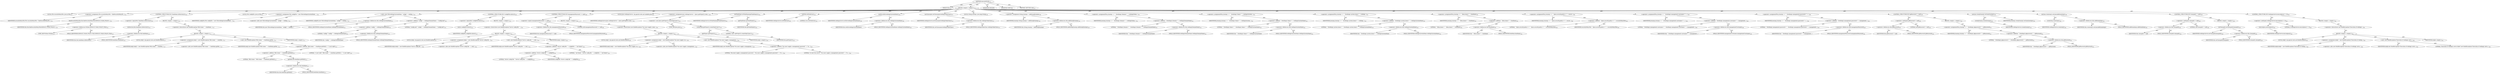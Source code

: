 digraph "executeWLS6" {  
"111669149700" [label = <(METHOD,executeWLS6)<SUB>213</SUB>> ]
"115964116996" [label = <(PARAM,this)<SUB>213</SUB>> ]
"25769803792" [label = <(BLOCK,&lt;empty&gt;,&lt;empty&gt;)<SUB>213</SUB>> ]
"94489280517" [label = <(LOCAL,File securityPolicyFile: java.io.File)<SUB>214</SUB>> ]
"30064771137" [label = <(&lt;operator&gt;.assignment,File securityPolicyFile = findSecurityPolicyFil...)<SUB>214</SUB>> ]
"68719476796" [label = <(IDENTIFIER,securityPolicyFile,File securityPolicyFile = findSecurityPolicyFil...)<SUB>214</SUB>> ]
"30064771138" [label = <(findSecurityPolicyFile,this.findSecurityPolicyFile(DEFAULT_WL60_POLICY...)<SUB>215</SUB>> ]
"68719476743" [label = <(IDENTIFIER,this,this.findSecurityPolicyFile(DEFAULT_WL60_POLICY...)<SUB>215</SUB>> ]
"30064771139" [label = <(&lt;operator&gt;.fieldAccess,WLRun.DEFAULT_WL60_POLICY_FILE)<SUB>215</SUB>> ]
"180388626432" [label = <(TYPE_REF,WLRun,WLRun)<SUB>215</SUB>> ]
"55834574863" [label = <(FIELD_IDENTIFIER,DEFAULT_WL60_POLICY_FILE,DEFAULT_WL60_POLICY_FILE)<SUB>215</SUB>> ]
"47244640265" [label = <(CONTROL_STRUCTURE,IF,if (!beaHome.isDirectory()))<SUB>216</SUB>> ]
"30064771140" [label = <(&lt;operator&gt;.logicalNot,!beaHome.isDirectory())<SUB>216</SUB>> ]
"30064771141" [label = <(isDirectory,this.beaHome.isDirectory())<SUB>216</SUB>> ]
"30064771142" [label = <(&lt;operator&gt;.fieldAccess,this.beaHome)<SUB>216</SUB>> ]
"68719476797" [label = <(IDENTIFIER,this,this.beaHome.isDirectory())> ]
"55834574864" [label = <(FIELD_IDENTIFIER,beaHome,beaHome)<SUB>216</SUB>> ]
"25769803793" [label = <(BLOCK,&lt;empty&gt;,&lt;empty&gt;)<SUB>216</SUB>> ]
"30064771143" [label = <(&lt;operator&gt;.throw,throw new BuildException(&quot;BEA home &quot; + beaHome....)<SUB>217</SUB>> ]
"25769803794" [label = <(BLOCK,&lt;empty&gt;,&lt;empty&gt;)<SUB>217</SUB>> ]
"94489280518" [label = <(LOCAL,$obj3: org.apache.tools.ant.BuildException)<SUB>217</SUB>> ]
"30064771144" [label = <(&lt;operator&gt;.assignment,$obj3 = new BuildException(&quot;BEA home &quot; + beaHom...)<SUB>217</SUB>> ]
"68719476798" [label = <(IDENTIFIER,$obj3,$obj3 = new BuildException(&quot;BEA home &quot; + beaHom...)<SUB>217</SUB>> ]
"30064771145" [label = <(&lt;operator&gt;.alloc,new BuildException(&quot;BEA home &quot; + beaHome.getPat...)<SUB>217</SUB>> ]
"30064771146" [label = <(&lt;init&gt;,new BuildException(&quot;BEA home &quot; + beaHome.getPat...)<SUB>217</SUB>> ]
"68719476799" [label = <(IDENTIFIER,$obj3,new BuildException(&quot;BEA home &quot; + beaHome.getPat...)<SUB>217</SUB>> ]
"30064771147" [label = <(&lt;operator&gt;.addition,&quot;BEA home &quot; + beaHome.getPath() + &quot; is not valid&quot;)<SUB>217</SUB>> ]
"30064771148" [label = <(&lt;operator&gt;.addition,&quot;BEA home &quot; + beaHome.getPath())<SUB>217</SUB>> ]
"90194313227" [label = <(LITERAL,&quot;BEA home &quot;,&quot;BEA home &quot; + beaHome.getPath())<SUB>217</SUB>> ]
"30064771149" [label = <(getPath,this.beaHome.getPath())<SUB>217</SUB>> ]
"30064771150" [label = <(&lt;operator&gt;.fieldAccess,this.beaHome)<SUB>217</SUB>> ]
"68719476800" [label = <(IDENTIFIER,this,this.beaHome.getPath())> ]
"55834574865" [label = <(FIELD_IDENTIFIER,beaHome,beaHome)<SUB>217</SUB>> ]
"90194313228" [label = <(LITERAL,&quot; is not valid&quot;,&quot;BEA home &quot; + beaHome.getPath() + &quot; is not valid&quot;)<SUB>218</SUB>> ]
"68719476801" [label = <(IDENTIFIER,$obj3,&lt;empty&gt;)<SUB>217</SUB>> ]
"94489280519" [label = <(LOCAL,File configFile: java.io.File)<SUB>221</SUB>> ]
"30064771151" [label = <(&lt;operator&gt;.assignment,File configFile = new File(weblogicSystemHome, ...)<SUB>221</SUB>> ]
"68719476802" [label = <(IDENTIFIER,configFile,File configFile = new File(weblogicSystemHome, ...)<SUB>221</SUB>> ]
"30064771152" [label = <(&lt;operator&gt;.alloc,new File(weblogicSystemHome, &quot;config/&quot; + weblog...)<SUB>221</SUB>> ]
"30064771153" [label = <(&lt;init&gt;,new File(weblogicSystemHome, &quot;config/&quot; + weblog...)<SUB>221</SUB>> ]
"68719476803" [label = <(IDENTIFIER,configFile,new File(weblogicSystemHome, &quot;config/&quot; + weblog...)<SUB>221</SUB>> ]
"30064771154" [label = <(&lt;operator&gt;.fieldAccess,this.weblogicSystemHome)<SUB>221</SUB>> ]
"68719476804" [label = <(IDENTIFIER,this,new File(weblogicSystemHome, &quot;config/&quot; + weblog...)> ]
"55834574866" [label = <(FIELD_IDENTIFIER,weblogicSystemHome,weblogicSystemHome)<SUB>221</SUB>> ]
"30064771155" [label = <(&lt;operator&gt;.addition,&quot;config/&quot; + weblogicDomainName + &quot;/config.xml&quot;)<SUB>221</SUB>> ]
"30064771156" [label = <(&lt;operator&gt;.addition,&quot;config/&quot; + weblogicDomainName)<SUB>221</SUB>> ]
"90194313229" [label = <(LITERAL,&quot;config/&quot;,&quot;config/&quot; + weblogicDomainName)<SUB>221</SUB>> ]
"30064771157" [label = <(&lt;operator&gt;.fieldAccess,this.weblogicDomainName)<SUB>222</SUB>> ]
"68719476805" [label = <(IDENTIFIER,this,&quot;config/&quot; + weblogicDomainName)> ]
"55834574867" [label = <(FIELD_IDENTIFIER,weblogicDomainName,weblogicDomainName)<SUB>222</SUB>> ]
"90194313230" [label = <(LITERAL,&quot;/config.xml&quot;,&quot;config/&quot; + weblogicDomainName + &quot;/config.xml&quot;)<SUB>222</SUB>> ]
"47244640266" [label = <(CONTROL_STRUCTURE,IF,if (!configFile.exists()))<SUB>223</SUB>> ]
"30064771158" [label = <(&lt;operator&gt;.logicalNot,!configFile.exists())<SUB>223</SUB>> ]
"30064771159" [label = <(exists,configFile.exists())<SUB>223</SUB>> ]
"68719476806" [label = <(IDENTIFIER,configFile,configFile.exists())<SUB>223</SUB>> ]
"25769803795" [label = <(BLOCK,&lt;empty&gt;,&lt;empty&gt;)<SUB>223</SUB>> ]
"30064771160" [label = <(&lt;operator&gt;.throw,throw new BuildException(&quot;Server config file &quot; ...)<SUB>224</SUB>> ]
"25769803796" [label = <(BLOCK,&lt;empty&gt;,&lt;empty&gt;)<SUB>224</SUB>> ]
"94489280520" [label = <(LOCAL,$obj4: org.apache.tools.ant.BuildException)<SUB>224</SUB>> ]
"30064771161" [label = <(&lt;operator&gt;.assignment,$obj4 = new BuildException(&quot;Server config file ...)<SUB>224</SUB>> ]
"68719476807" [label = <(IDENTIFIER,$obj4,$obj4 = new BuildException(&quot;Server config file ...)<SUB>224</SUB>> ]
"30064771162" [label = <(&lt;operator&gt;.alloc,new BuildException(&quot;Server config file &quot; + conf...)<SUB>224</SUB>> ]
"30064771163" [label = <(&lt;init&gt;,new BuildException(&quot;Server config file &quot; + conf...)<SUB>224</SUB>> ]
"68719476808" [label = <(IDENTIFIER,$obj4,new BuildException(&quot;Server config file &quot; + conf...)<SUB>224</SUB>> ]
"30064771164" [label = <(&lt;operator&gt;.addition,&quot;Server config file &quot; + configFile + &quot; not found.&quot;)<SUB>224</SUB>> ]
"30064771165" [label = <(&lt;operator&gt;.addition,&quot;Server config file &quot; + configFile)<SUB>224</SUB>> ]
"90194313231" [label = <(LITERAL,&quot;Server config file &quot;,&quot;Server config file &quot; + configFile)<SUB>224</SUB>> ]
"68719476809" [label = <(IDENTIFIER,configFile,&quot;Server config file &quot; + configFile)<SUB>224</SUB>> ]
"90194313232" [label = <(LITERAL,&quot; not found.&quot;,&quot;Server config file &quot; + configFile + &quot; not found.&quot;)<SUB>225</SUB>> ]
"68719476810" [label = <(IDENTIFIER,$obj4,&lt;empty&gt;)<SUB>224</SUB>> ]
"47244640267" [label = <(CONTROL_STRUCTURE,IF,if (managementPassword == null))<SUB>228</SUB>> ]
"30064771166" [label = <(&lt;operator&gt;.equals,managementPassword == null)<SUB>228</SUB>> ]
"30064771167" [label = <(&lt;operator&gt;.fieldAccess,this.managementPassword)<SUB>228</SUB>> ]
"68719476811" [label = <(IDENTIFIER,this,managementPassword == null)> ]
"55834574868" [label = <(FIELD_IDENTIFIER,managementPassword,managementPassword)<SUB>228</SUB>> ]
"90194313233" [label = <(LITERAL,null,managementPassword == null)<SUB>228</SUB>> ]
"25769803797" [label = <(BLOCK,&lt;empty&gt;,&lt;empty&gt;)<SUB>228</SUB>> ]
"30064771168" [label = <(&lt;operator&gt;.throw,throw new BuildException(&quot;You must supply a man...)<SUB>229</SUB>> ]
"25769803798" [label = <(BLOCK,&lt;empty&gt;,&lt;empty&gt;)<SUB>229</SUB>> ]
"94489280521" [label = <(LOCAL,$obj5: org.apache.tools.ant.BuildException)<SUB>229</SUB>> ]
"30064771169" [label = <(&lt;operator&gt;.assignment,$obj5 = new BuildException(&quot;You must supply a m...)<SUB>229</SUB>> ]
"68719476812" [label = <(IDENTIFIER,$obj5,$obj5 = new BuildException(&quot;You must supply a m...)<SUB>229</SUB>> ]
"30064771170" [label = <(&lt;operator&gt;.alloc,new BuildException(&quot;You must supply a managemen...)<SUB>229</SUB>> ]
"30064771171" [label = <(&lt;init&gt;,new BuildException(&quot;You must supply a managemen...)<SUB>229</SUB>> ]
"68719476813" [label = <(IDENTIFIER,$obj5,new BuildException(&quot;You must supply a managemen...)<SUB>229</SUB>> ]
"30064771172" [label = <(&lt;operator&gt;.addition,&quot;You must supply a management password &quot; + &quot;to ...)<SUB>229</SUB>> ]
"90194313234" [label = <(LITERAL,&quot;You must supply a management password &quot;,&quot;You must supply a management password &quot; + &quot;to ...)<SUB>229</SUB>> ]
"90194313235" [label = <(LITERAL,&quot;to start the server&quot;,&quot;You must supply a management password &quot; + &quot;to ...)<SUB>230</SUB>> ]
"68719476814" [label = <(IDENTIFIER,$obj5,&lt;empty&gt;)<SUB>229</SUB>> ]
"94489280522" [label = <(LOCAL,Java weblogicServer: org.apache.tools.ant.taskdefs.Java)<SUB>233</SUB>> ]
"30064771173" [label = <(&lt;operator&gt;.assignment,Java weblogicServer = (Java) getProject().creat...)<SUB>233</SUB>> ]
"68719476815" [label = <(IDENTIFIER,weblogicServer,Java weblogicServer = (Java) getProject().creat...)<SUB>233</SUB>> ]
"30064771174" [label = <(&lt;operator&gt;.cast,(Java) getProject().createTask(&quot;java&quot;))<SUB>233</SUB>> ]
"180388626433" [label = <(TYPE_REF,Java,Java)<SUB>233</SUB>> ]
"30064771175" [label = <(createTask,getProject().createTask(&quot;java&quot;))<SUB>233</SUB>> ]
"30064771176" [label = <(getProject,getProject())<SUB>233</SUB>> ]
"68719476744" [label = <(IDENTIFIER,this,getProject())<SUB>233</SUB>> ]
"90194313236" [label = <(LITERAL,&quot;java&quot;,getProject().createTask(&quot;java&quot;))<SUB>233</SUB>> ]
"30064771177" [label = <(setTaskName,setTaskName(getTaskName()))<SUB>234</SUB>> ]
"68719476816" [label = <(IDENTIFIER,weblogicServer,setTaskName(getTaskName()))<SUB>234</SUB>> ]
"30064771178" [label = <(getTaskName,getTaskName())<SUB>234</SUB>> ]
"68719476745" [label = <(IDENTIFIER,this,getTaskName())<SUB>234</SUB>> ]
"30064771179" [label = <(setFork,setFork(true))<SUB>235</SUB>> ]
"68719476817" [label = <(IDENTIFIER,weblogicServer,setFork(true))<SUB>235</SUB>> ]
"90194313237" [label = <(LITERAL,true,setFork(true))<SUB>235</SUB>> ]
"30064771180" [label = <(setDir,setDir(weblogicSystemHome))<SUB>236</SUB>> ]
"68719476818" [label = <(IDENTIFIER,weblogicServer,setDir(weblogicSystemHome))<SUB>236</SUB>> ]
"30064771181" [label = <(&lt;operator&gt;.fieldAccess,this.weblogicSystemHome)<SUB>236</SUB>> ]
"68719476819" [label = <(IDENTIFIER,this,setDir(weblogicSystemHome))> ]
"55834574869" [label = <(FIELD_IDENTIFIER,weblogicSystemHome,weblogicSystemHome)<SUB>236</SUB>> ]
"30064771182" [label = <(setClassname,setClassname(weblogicMainClass))<SUB>237</SUB>> ]
"68719476820" [label = <(IDENTIFIER,weblogicServer,setClassname(weblogicMainClass))<SUB>237</SUB>> ]
"30064771183" [label = <(&lt;operator&gt;.fieldAccess,this.weblogicMainClass)<SUB>237</SUB>> ]
"68719476821" [label = <(IDENTIFIER,this,setClassname(weblogicMainClass))> ]
"55834574870" [label = <(FIELD_IDENTIFIER,weblogicMainClass,weblogicMainClass)<SUB>237</SUB>> ]
"94489280523" [label = <(LOCAL,String jvmArgs: java.lang.String)<SUB>239</SUB>> ]
"30064771184" [label = <(&lt;operator&gt;.assignment,String jvmArgs = additionalJvmArgs)<SUB>239</SUB>> ]
"68719476822" [label = <(IDENTIFIER,jvmArgs,String jvmArgs = additionalJvmArgs)<SUB>239</SUB>> ]
"30064771185" [label = <(&lt;operator&gt;.fieldAccess,this.additionalJvmArgs)<SUB>239</SUB>> ]
"68719476823" [label = <(IDENTIFIER,this,String jvmArgs = additionalJvmArgs)> ]
"55834574871" [label = <(FIELD_IDENTIFIER,additionalJvmArgs,additionalJvmArgs)<SUB>239</SUB>> ]
"30064771186" [label = <(&lt;operator&gt;.assignmentPlus,jvmArgs += &quot; -Dweblogic.Domain=&quot; + weblogicDoma...)<SUB>241</SUB>> ]
"68719476824" [label = <(IDENTIFIER,jvmArgs,jvmArgs += &quot; -Dweblogic.Domain=&quot; + weblogicDoma...)<SUB>241</SUB>> ]
"30064771187" [label = <(&lt;operator&gt;.addition,&quot; -Dweblogic.Domain=&quot; + weblogicDomainName)<SUB>241</SUB>> ]
"90194313238" [label = <(LITERAL,&quot; -Dweblogic.Domain=&quot;,&quot; -Dweblogic.Domain=&quot; + weblogicDomainName)<SUB>241</SUB>> ]
"30064771188" [label = <(&lt;operator&gt;.fieldAccess,this.weblogicDomainName)<SUB>241</SUB>> ]
"68719476825" [label = <(IDENTIFIER,this,&quot; -Dweblogic.Domain=&quot; + weblogicDomainName)> ]
"55834574872" [label = <(FIELD_IDENTIFIER,weblogicDomainName,weblogicDomainName)<SUB>241</SUB>> ]
"30064771189" [label = <(&lt;operator&gt;.assignmentPlus,jvmArgs += &quot; -Dweblogic.Name=&quot; + weblogicSystem...)<SUB>242</SUB>> ]
"68719476826" [label = <(IDENTIFIER,jvmArgs,jvmArgs += &quot; -Dweblogic.Name=&quot; + weblogicSystem...)<SUB>242</SUB>> ]
"30064771190" [label = <(&lt;operator&gt;.addition,&quot; -Dweblogic.Name=&quot; + weblogicSystemName)<SUB>242</SUB>> ]
"90194313239" [label = <(LITERAL,&quot; -Dweblogic.Name=&quot;,&quot; -Dweblogic.Name=&quot; + weblogicSystemName)<SUB>242</SUB>> ]
"30064771191" [label = <(&lt;operator&gt;.fieldAccess,this.weblogicSystemName)<SUB>242</SUB>> ]
"68719476827" [label = <(IDENTIFIER,this,&quot; -Dweblogic.Name=&quot; + weblogicSystemName)> ]
"55834574873" [label = <(FIELD_IDENTIFIER,weblogicSystemName,weblogicSystemName)<SUB>242</SUB>> ]
"30064771192" [label = <(&lt;operator&gt;.assignmentPlus,jvmArgs += &quot; -Dweblogic.system.home=&quot; + weblogi...)<SUB>243</SUB>> ]
"68719476828" [label = <(IDENTIFIER,jvmArgs,jvmArgs += &quot; -Dweblogic.system.home=&quot; + weblogi...)<SUB>243</SUB>> ]
"30064771193" [label = <(&lt;operator&gt;.addition,&quot; -Dweblogic.system.home=&quot; + weblogicSystemHome)<SUB>243</SUB>> ]
"90194313240" [label = <(LITERAL,&quot; -Dweblogic.system.home=&quot;,&quot; -Dweblogic.system.home=&quot; + weblogicSystemHome)<SUB>243</SUB>> ]
"30064771194" [label = <(&lt;operator&gt;.fieldAccess,this.weblogicSystemHome)<SUB>243</SUB>> ]
"68719476829" [label = <(IDENTIFIER,this,&quot; -Dweblogic.system.home=&quot; + weblogicSystemHome)> ]
"55834574874" [label = <(FIELD_IDENTIFIER,weblogicSystemHome,weblogicSystemHome)<SUB>243</SUB>> ]
"30064771195" [label = <(&lt;operator&gt;.assignmentPlus,jvmArgs += &quot; -Dbea.home=&quot; + beaHome)<SUB>245</SUB>> ]
"68719476830" [label = <(IDENTIFIER,jvmArgs,jvmArgs += &quot; -Dbea.home=&quot; + beaHome)<SUB>245</SUB>> ]
"30064771196" [label = <(&lt;operator&gt;.addition,&quot; -Dbea.home=&quot; + beaHome)<SUB>245</SUB>> ]
"90194313241" [label = <(LITERAL,&quot; -Dbea.home=&quot;,&quot; -Dbea.home=&quot; + beaHome)<SUB>245</SUB>> ]
"30064771197" [label = <(&lt;operator&gt;.fieldAccess,this.beaHome)<SUB>245</SUB>> ]
"68719476831" [label = <(IDENTIFIER,this,&quot; -Dbea.home=&quot; + beaHome)> ]
"55834574875" [label = <(FIELD_IDENTIFIER,beaHome,beaHome)<SUB>245</SUB>> ]
"30064771198" [label = <(&lt;operator&gt;.assignmentPlus,jvmArgs += &quot; -Djava.security.policy==&quot; + securi...)<SUB>246</SUB>> ]
"68719476832" [label = <(IDENTIFIER,jvmArgs,jvmArgs += &quot; -Djava.security.policy==&quot; + securi...)<SUB>246</SUB>> ]
"30064771199" [label = <(&lt;operator&gt;.addition,&quot; -Djava.security.policy==&quot; + securityPolicyFile)<SUB>246</SUB>> ]
"90194313242" [label = <(LITERAL,&quot; -Djava.security.policy==&quot;,&quot; -Djava.security.policy==&quot; + securityPolicyFile)<SUB>246</SUB>> ]
"68719476833" [label = <(IDENTIFIER,securityPolicyFile,&quot; -Djava.security.policy==&quot; + securityPolicyFile)<SUB>246</SUB>> ]
"30064771200" [label = <(&lt;operator&gt;.assignmentPlus,jvmArgs += &quot; -Dweblogic.management.username=&quot; +...)<SUB>248</SUB>> ]
"68719476834" [label = <(IDENTIFIER,jvmArgs,jvmArgs += &quot; -Dweblogic.management.username=&quot; +...)<SUB>248</SUB>> ]
"30064771201" [label = <(&lt;operator&gt;.addition,&quot; -Dweblogic.management.username=&quot; + management...)<SUB>248</SUB>> ]
"90194313243" [label = <(LITERAL,&quot; -Dweblogic.management.username=&quot;,&quot; -Dweblogic.management.username=&quot; + management...)<SUB>248</SUB>> ]
"30064771202" [label = <(&lt;operator&gt;.fieldAccess,this.managementUsername)<SUB>248</SUB>> ]
"68719476835" [label = <(IDENTIFIER,this,&quot; -Dweblogic.management.username=&quot; + management...)> ]
"55834574876" [label = <(FIELD_IDENTIFIER,managementUsername,managementUsername)<SUB>248</SUB>> ]
"30064771203" [label = <(&lt;operator&gt;.assignmentPlus,jvmArgs += &quot; -Dweblogic.management.password=&quot; +...)<SUB>249</SUB>> ]
"68719476836" [label = <(IDENTIFIER,jvmArgs,jvmArgs += &quot; -Dweblogic.management.password=&quot; +...)<SUB>249</SUB>> ]
"30064771204" [label = <(&lt;operator&gt;.addition,&quot; -Dweblogic.management.password=&quot; + management...)<SUB>249</SUB>> ]
"90194313244" [label = <(LITERAL,&quot; -Dweblogic.management.password=&quot;,&quot; -Dweblogic.management.password=&quot; + management...)<SUB>249</SUB>> ]
"30064771205" [label = <(&lt;operator&gt;.fieldAccess,this.managementPassword)<SUB>249</SUB>> ]
"68719476837" [label = <(IDENTIFIER,this,&quot; -Dweblogic.management.password=&quot; + management...)> ]
"55834574877" [label = <(FIELD_IDENTIFIER,managementPassword,managementPassword)<SUB>249</SUB>> ]
"47244640268" [label = <(CONTROL_STRUCTURE,IF,if (pkPassword != null))<SUB>250</SUB>> ]
"30064771206" [label = <(&lt;operator&gt;.notEquals,pkPassword != null)<SUB>250</SUB>> ]
"30064771207" [label = <(&lt;operator&gt;.fieldAccess,this.pkPassword)<SUB>250</SUB>> ]
"68719476838" [label = <(IDENTIFIER,this,pkPassword != null)> ]
"55834574878" [label = <(FIELD_IDENTIFIER,pkPassword,pkPassword)<SUB>250</SUB>> ]
"90194313245" [label = <(LITERAL,null,pkPassword != null)<SUB>250</SUB>> ]
"25769803799" [label = <(BLOCK,&lt;empty&gt;,&lt;empty&gt;)<SUB>250</SUB>> ]
"30064771208" [label = <(&lt;operator&gt;.assignmentPlus,jvmArgs += &quot; -Dweblogic.pkpassword=&quot; + pkPassword)<SUB>251</SUB>> ]
"68719476839" [label = <(IDENTIFIER,jvmArgs,jvmArgs += &quot; -Dweblogic.pkpassword=&quot; + pkPassword)<SUB>251</SUB>> ]
"30064771209" [label = <(&lt;operator&gt;.addition,&quot; -Dweblogic.pkpassword=&quot; + pkPassword)<SUB>251</SUB>> ]
"90194313246" [label = <(LITERAL,&quot; -Dweblogic.pkpassword=&quot;,&quot; -Dweblogic.pkpassword=&quot; + pkPassword)<SUB>251</SUB>> ]
"30064771210" [label = <(&lt;operator&gt;.fieldAccess,this.pkPassword)<SUB>251</SUB>> ]
"68719476840" [label = <(IDENTIFIER,this,&quot; -Dweblogic.pkpassword=&quot; + pkPassword)> ]
"55834574879" [label = <(FIELD_IDENTIFIER,pkPassword,pkPassword)<SUB>251</SUB>> ]
"30064771211" [label = <(setLine,createJvmarg().setLine(jvmArgs))<SUB>255</SUB>> ]
"30064771212" [label = <(createJvmarg,createJvmarg())<SUB>255</SUB>> ]
"68719476841" [label = <(IDENTIFIER,weblogicServer,createJvmarg())<SUB>255</SUB>> ]
"68719476842" [label = <(IDENTIFIER,jvmArgs,createJvmarg().setLine(jvmArgs))<SUB>255</SUB>> ]
"30064771213" [label = <(setLine,createArg().setLine(additionalArgs))<SUB>256</SUB>> ]
"30064771214" [label = <(createArg,createArg())<SUB>256</SUB>> ]
"68719476843" [label = <(IDENTIFIER,weblogicServer,createArg())<SUB>256</SUB>> ]
"30064771215" [label = <(&lt;operator&gt;.fieldAccess,this.additionalArgs)<SUB>256</SUB>> ]
"68719476844" [label = <(IDENTIFIER,this,createArg().setLine(additionalArgs))> ]
"55834574880" [label = <(FIELD_IDENTIFIER,additionalArgs,additionalArgs)<SUB>256</SUB>> ]
"47244640269" [label = <(CONTROL_STRUCTURE,IF,if (classpath != null))<SUB>258</SUB>> ]
"30064771216" [label = <(&lt;operator&gt;.notEquals,classpath != null)<SUB>258</SUB>> ]
"30064771217" [label = <(&lt;operator&gt;.fieldAccess,this.classpath)<SUB>258</SUB>> ]
"68719476845" [label = <(IDENTIFIER,this,classpath != null)> ]
"55834574881" [label = <(FIELD_IDENTIFIER,classpath,classpath)<SUB>258</SUB>> ]
"90194313247" [label = <(LITERAL,null,classpath != null)<SUB>258</SUB>> ]
"25769803800" [label = <(BLOCK,&lt;empty&gt;,&lt;empty&gt;)<SUB>258</SUB>> ]
"30064771218" [label = <(setClasspath,setClasspath(classpath))<SUB>259</SUB>> ]
"68719476846" [label = <(IDENTIFIER,weblogicServer,setClasspath(classpath))<SUB>259</SUB>> ]
"30064771219" [label = <(&lt;operator&gt;.fieldAccess,this.classpath)<SUB>259</SUB>> ]
"68719476847" [label = <(IDENTIFIER,this,setClasspath(classpath))> ]
"55834574882" [label = <(FIELD_IDENTIFIER,classpath,classpath)<SUB>259</SUB>> ]
"47244640270" [label = <(CONTROL_STRUCTURE,IF,if (weblogicServer.executeJava() != 0))<SUB>262</SUB>> ]
"30064771220" [label = <(&lt;operator&gt;.notEquals,weblogicServer.executeJava() != 0)<SUB>262</SUB>> ]
"30064771221" [label = <(executeJava,executeJava())<SUB>262</SUB>> ]
"68719476848" [label = <(IDENTIFIER,weblogicServer,executeJava())<SUB>262</SUB>> ]
"90194313248" [label = <(LITERAL,0,weblogicServer.executeJava() != 0)<SUB>262</SUB>> ]
"25769803801" [label = <(BLOCK,&lt;empty&gt;,&lt;empty&gt;)<SUB>262</SUB>> ]
"30064771222" [label = <(&lt;operator&gt;.throw,throw new BuildException(&quot;Execution of weblogic...)<SUB>263</SUB>> ]
"25769803802" [label = <(BLOCK,&lt;empty&gt;,&lt;empty&gt;)<SUB>263</SUB>> ]
"94489280524" [label = <(LOCAL,$obj6: org.apache.tools.ant.BuildException)<SUB>263</SUB>> ]
"30064771223" [label = <(&lt;operator&gt;.assignment,$obj6 = new BuildException(&quot;Execution of weblog...)<SUB>263</SUB>> ]
"68719476849" [label = <(IDENTIFIER,$obj6,$obj6 = new BuildException(&quot;Execution of weblog...)<SUB>263</SUB>> ]
"30064771224" [label = <(&lt;operator&gt;.alloc,new BuildException(&quot;Execution of weblogic serve...)<SUB>263</SUB>> ]
"30064771225" [label = <(&lt;init&gt;,new BuildException(&quot;Execution of weblogic serve...)<SUB>263</SUB>> ]
"68719476850" [label = <(IDENTIFIER,$obj6,new BuildException(&quot;Execution of weblogic serve...)<SUB>263</SUB>> ]
"90194313249" [label = <(LITERAL,&quot;Execution of weblogic server failed&quot;,new BuildException(&quot;Execution of weblogic serve...)<SUB>263</SUB>> ]
"68719476851" [label = <(IDENTIFIER,$obj6,&lt;empty&gt;)<SUB>263</SUB>> ]
"133143986204" [label = <(MODIFIER,PRIVATE)> ]
"133143986205" [label = <(MODIFIER,VIRTUAL)> ]
"128849018884" [label = <(METHOD_RETURN,void)<SUB>213</SUB>> ]
  "111669149700" -> "115964116996"  [ label = "AST: "] 
  "111669149700" -> "25769803792"  [ label = "AST: "] 
  "111669149700" -> "133143986204"  [ label = "AST: "] 
  "111669149700" -> "133143986205"  [ label = "AST: "] 
  "111669149700" -> "128849018884"  [ label = "AST: "] 
  "25769803792" -> "94489280517"  [ label = "AST: "] 
  "25769803792" -> "30064771137"  [ label = "AST: "] 
  "25769803792" -> "47244640265"  [ label = "AST: "] 
  "25769803792" -> "94489280519"  [ label = "AST: "] 
  "25769803792" -> "30064771151"  [ label = "AST: "] 
  "25769803792" -> "30064771153"  [ label = "AST: "] 
  "25769803792" -> "47244640266"  [ label = "AST: "] 
  "25769803792" -> "47244640267"  [ label = "AST: "] 
  "25769803792" -> "94489280522"  [ label = "AST: "] 
  "25769803792" -> "30064771173"  [ label = "AST: "] 
  "25769803792" -> "30064771177"  [ label = "AST: "] 
  "25769803792" -> "30064771179"  [ label = "AST: "] 
  "25769803792" -> "30064771180"  [ label = "AST: "] 
  "25769803792" -> "30064771182"  [ label = "AST: "] 
  "25769803792" -> "94489280523"  [ label = "AST: "] 
  "25769803792" -> "30064771184"  [ label = "AST: "] 
  "25769803792" -> "30064771186"  [ label = "AST: "] 
  "25769803792" -> "30064771189"  [ label = "AST: "] 
  "25769803792" -> "30064771192"  [ label = "AST: "] 
  "25769803792" -> "30064771195"  [ label = "AST: "] 
  "25769803792" -> "30064771198"  [ label = "AST: "] 
  "25769803792" -> "30064771200"  [ label = "AST: "] 
  "25769803792" -> "30064771203"  [ label = "AST: "] 
  "25769803792" -> "47244640268"  [ label = "AST: "] 
  "25769803792" -> "30064771211"  [ label = "AST: "] 
  "25769803792" -> "30064771213"  [ label = "AST: "] 
  "25769803792" -> "47244640269"  [ label = "AST: "] 
  "25769803792" -> "47244640270"  [ label = "AST: "] 
  "30064771137" -> "68719476796"  [ label = "AST: "] 
  "30064771137" -> "30064771138"  [ label = "AST: "] 
  "30064771138" -> "68719476743"  [ label = "AST: "] 
  "30064771138" -> "30064771139"  [ label = "AST: "] 
  "30064771139" -> "180388626432"  [ label = "AST: "] 
  "30064771139" -> "55834574863"  [ label = "AST: "] 
  "47244640265" -> "30064771140"  [ label = "AST: "] 
  "47244640265" -> "25769803793"  [ label = "AST: "] 
  "30064771140" -> "30064771141"  [ label = "AST: "] 
  "30064771141" -> "30064771142"  [ label = "AST: "] 
  "30064771142" -> "68719476797"  [ label = "AST: "] 
  "30064771142" -> "55834574864"  [ label = "AST: "] 
  "25769803793" -> "30064771143"  [ label = "AST: "] 
  "30064771143" -> "25769803794"  [ label = "AST: "] 
  "25769803794" -> "94489280518"  [ label = "AST: "] 
  "25769803794" -> "30064771144"  [ label = "AST: "] 
  "25769803794" -> "30064771146"  [ label = "AST: "] 
  "25769803794" -> "68719476801"  [ label = "AST: "] 
  "30064771144" -> "68719476798"  [ label = "AST: "] 
  "30064771144" -> "30064771145"  [ label = "AST: "] 
  "30064771146" -> "68719476799"  [ label = "AST: "] 
  "30064771146" -> "30064771147"  [ label = "AST: "] 
  "30064771147" -> "30064771148"  [ label = "AST: "] 
  "30064771147" -> "90194313228"  [ label = "AST: "] 
  "30064771148" -> "90194313227"  [ label = "AST: "] 
  "30064771148" -> "30064771149"  [ label = "AST: "] 
  "30064771149" -> "30064771150"  [ label = "AST: "] 
  "30064771150" -> "68719476800"  [ label = "AST: "] 
  "30064771150" -> "55834574865"  [ label = "AST: "] 
  "30064771151" -> "68719476802"  [ label = "AST: "] 
  "30064771151" -> "30064771152"  [ label = "AST: "] 
  "30064771153" -> "68719476803"  [ label = "AST: "] 
  "30064771153" -> "30064771154"  [ label = "AST: "] 
  "30064771153" -> "30064771155"  [ label = "AST: "] 
  "30064771154" -> "68719476804"  [ label = "AST: "] 
  "30064771154" -> "55834574866"  [ label = "AST: "] 
  "30064771155" -> "30064771156"  [ label = "AST: "] 
  "30064771155" -> "90194313230"  [ label = "AST: "] 
  "30064771156" -> "90194313229"  [ label = "AST: "] 
  "30064771156" -> "30064771157"  [ label = "AST: "] 
  "30064771157" -> "68719476805"  [ label = "AST: "] 
  "30064771157" -> "55834574867"  [ label = "AST: "] 
  "47244640266" -> "30064771158"  [ label = "AST: "] 
  "47244640266" -> "25769803795"  [ label = "AST: "] 
  "30064771158" -> "30064771159"  [ label = "AST: "] 
  "30064771159" -> "68719476806"  [ label = "AST: "] 
  "25769803795" -> "30064771160"  [ label = "AST: "] 
  "30064771160" -> "25769803796"  [ label = "AST: "] 
  "25769803796" -> "94489280520"  [ label = "AST: "] 
  "25769803796" -> "30064771161"  [ label = "AST: "] 
  "25769803796" -> "30064771163"  [ label = "AST: "] 
  "25769803796" -> "68719476810"  [ label = "AST: "] 
  "30064771161" -> "68719476807"  [ label = "AST: "] 
  "30064771161" -> "30064771162"  [ label = "AST: "] 
  "30064771163" -> "68719476808"  [ label = "AST: "] 
  "30064771163" -> "30064771164"  [ label = "AST: "] 
  "30064771164" -> "30064771165"  [ label = "AST: "] 
  "30064771164" -> "90194313232"  [ label = "AST: "] 
  "30064771165" -> "90194313231"  [ label = "AST: "] 
  "30064771165" -> "68719476809"  [ label = "AST: "] 
  "47244640267" -> "30064771166"  [ label = "AST: "] 
  "47244640267" -> "25769803797"  [ label = "AST: "] 
  "30064771166" -> "30064771167"  [ label = "AST: "] 
  "30064771166" -> "90194313233"  [ label = "AST: "] 
  "30064771167" -> "68719476811"  [ label = "AST: "] 
  "30064771167" -> "55834574868"  [ label = "AST: "] 
  "25769803797" -> "30064771168"  [ label = "AST: "] 
  "30064771168" -> "25769803798"  [ label = "AST: "] 
  "25769803798" -> "94489280521"  [ label = "AST: "] 
  "25769803798" -> "30064771169"  [ label = "AST: "] 
  "25769803798" -> "30064771171"  [ label = "AST: "] 
  "25769803798" -> "68719476814"  [ label = "AST: "] 
  "30064771169" -> "68719476812"  [ label = "AST: "] 
  "30064771169" -> "30064771170"  [ label = "AST: "] 
  "30064771171" -> "68719476813"  [ label = "AST: "] 
  "30064771171" -> "30064771172"  [ label = "AST: "] 
  "30064771172" -> "90194313234"  [ label = "AST: "] 
  "30064771172" -> "90194313235"  [ label = "AST: "] 
  "30064771173" -> "68719476815"  [ label = "AST: "] 
  "30064771173" -> "30064771174"  [ label = "AST: "] 
  "30064771174" -> "180388626433"  [ label = "AST: "] 
  "30064771174" -> "30064771175"  [ label = "AST: "] 
  "30064771175" -> "30064771176"  [ label = "AST: "] 
  "30064771175" -> "90194313236"  [ label = "AST: "] 
  "30064771176" -> "68719476744"  [ label = "AST: "] 
  "30064771177" -> "68719476816"  [ label = "AST: "] 
  "30064771177" -> "30064771178"  [ label = "AST: "] 
  "30064771178" -> "68719476745"  [ label = "AST: "] 
  "30064771179" -> "68719476817"  [ label = "AST: "] 
  "30064771179" -> "90194313237"  [ label = "AST: "] 
  "30064771180" -> "68719476818"  [ label = "AST: "] 
  "30064771180" -> "30064771181"  [ label = "AST: "] 
  "30064771181" -> "68719476819"  [ label = "AST: "] 
  "30064771181" -> "55834574869"  [ label = "AST: "] 
  "30064771182" -> "68719476820"  [ label = "AST: "] 
  "30064771182" -> "30064771183"  [ label = "AST: "] 
  "30064771183" -> "68719476821"  [ label = "AST: "] 
  "30064771183" -> "55834574870"  [ label = "AST: "] 
  "30064771184" -> "68719476822"  [ label = "AST: "] 
  "30064771184" -> "30064771185"  [ label = "AST: "] 
  "30064771185" -> "68719476823"  [ label = "AST: "] 
  "30064771185" -> "55834574871"  [ label = "AST: "] 
  "30064771186" -> "68719476824"  [ label = "AST: "] 
  "30064771186" -> "30064771187"  [ label = "AST: "] 
  "30064771187" -> "90194313238"  [ label = "AST: "] 
  "30064771187" -> "30064771188"  [ label = "AST: "] 
  "30064771188" -> "68719476825"  [ label = "AST: "] 
  "30064771188" -> "55834574872"  [ label = "AST: "] 
  "30064771189" -> "68719476826"  [ label = "AST: "] 
  "30064771189" -> "30064771190"  [ label = "AST: "] 
  "30064771190" -> "90194313239"  [ label = "AST: "] 
  "30064771190" -> "30064771191"  [ label = "AST: "] 
  "30064771191" -> "68719476827"  [ label = "AST: "] 
  "30064771191" -> "55834574873"  [ label = "AST: "] 
  "30064771192" -> "68719476828"  [ label = "AST: "] 
  "30064771192" -> "30064771193"  [ label = "AST: "] 
  "30064771193" -> "90194313240"  [ label = "AST: "] 
  "30064771193" -> "30064771194"  [ label = "AST: "] 
  "30064771194" -> "68719476829"  [ label = "AST: "] 
  "30064771194" -> "55834574874"  [ label = "AST: "] 
  "30064771195" -> "68719476830"  [ label = "AST: "] 
  "30064771195" -> "30064771196"  [ label = "AST: "] 
  "30064771196" -> "90194313241"  [ label = "AST: "] 
  "30064771196" -> "30064771197"  [ label = "AST: "] 
  "30064771197" -> "68719476831"  [ label = "AST: "] 
  "30064771197" -> "55834574875"  [ label = "AST: "] 
  "30064771198" -> "68719476832"  [ label = "AST: "] 
  "30064771198" -> "30064771199"  [ label = "AST: "] 
  "30064771199" -> "90194313242"  [ label = "AST: "] 
  "30064771199" -> "68719476833"  [ label = "AST: "] 
  "30064771200" -> "68719476834"  [ label = "AST: "] 
  "30064771200" -> "30064771201"  [ label = "AST: "] 
  "30064771201" -> "90194313243"  [ label = "AST: "] 
  "30064771201" -> "30064771202"  [ label = "AST: "] 
  "30064771202" -> "68719476835"  [ label = "AST: "] 
  "30064771202" -> "55834574876"  [ label = "AST: "] 
  "30064771203" -> "68719476836"  [ label = "AST: "] 
  "30064771203" -> "30064771204"  [ label = "AST: "] 
  "30064771204" -> "90194313244"  [ label = "AST: "] 
  "30064771204" -> "30064771205"  [ label = "AST: "] 
  "30064771205" -> "68719476837"  [ label = "AST: "] 
  "30064771205" -> "55834574877"  [ label = "AST: "] 
  "47244640268" -> "30064771206"  [ label = "AST: "] 
  "47244640268" -> "25769803799"  [ label = "AST: "] 
  "30064771206" -> "30064771207"  [ label = "AST: "] 
  "30064771206" -> "90194313245"  [ label = "AST: "] 
  "30064771207" -> "68719476838"  [ label = "AST: "] 
  "30064771207" -> "55834574878"  [ label = "AST: "] 
  "25769803799" -> "30064771208"  [ label = "AST: "] 
  "30064771208" -> "68719476839"  [ label = "AST: "] 
  "30064771208" -> "30064771209"  [ label = "AST: "] 
  "30064771209" -> "90194313246"  [ label = "AST: "] 
  "30064771209" -> "30064771210"  [ label = "AST: "] 
  "30064771210" -> "68719476840"  [ label = "AST: "] 
  "30064771210" -> "55834574879"  [ label = "AST: "] 
  "30064771211" -> "30064771212"  [ label = "AST: "] 
  "30064771211" -> "68719476842"  [ label = "AST: "] 
  "30064771212" -> "68719476841"  [ label = "AST: "] 
  "30064771213" -> "30064771214"  [ label = "AST: "] 
  "30064771213" -> "30064771215"  [ label = "AST: "] 
  "30064771214" -> "68719476843"  [ label = "AST: "] 
  "30064771215" -> "68719476844"  [ label = "AST: "] 
  "30064771215" -> "55834574880"  [ label = "AST: "] 
  "47244640269" -> "30064771216"  [ label = "AST: "] 
  "47244640269" -> "25769803800"  [ label = "AST: "] 
  "30064771216" -> "30064771217"  [ label = "AST: "] 
  "30064771216" -> "90194313247"  [ label = "AST: "] 
  "30064771217" -> "68719476845"  [ label = "AST: "] 
  "30064771217" -> "55834574881"  [ label = "AST: "] 
  "25769803800" -> "30064771218"  [ label = "AST: "] 
  "30064771218" -> "68719476846"  [ label = "AST: "] 
  "30064771218" -> "30064771219"  [ label = "AST: "] 
  "30064771219" -> "68719476847"  [ label = "AST: "] 
  "30064771219" -> "55834574882"  [ label = "AST: "] 
  "47244640270" -> "30064771220"  [ label = "AST: "] 
  "47244640270" -> "25769803801"  [ label = "AST: "] 
  "30064771220" -> "30064771221"  [ label = "AST: "] 
  "30064771220" -> "90194313248"  [ label = "AST: "] 
  "30064771221" -> "68719476848"  [ label = "AST: "] 
  "25769803801" -> "30064771222"  [ label = "AST: "] 
  "30064771222" -> "25769803802"  [ label = "AST: "] 
  "25769803802" -> "94489280524"  [ label = "AST: "] 
  "25769803802" -> "30064771223"  [ label = "AST: "] 
  "25769803802" -> "30064771225"  [ label = "AST: "] 
  "25769803802" -> "68719476851"  [ label = "AST: "] 
  "30064771223" -> "68719476849"  [ label = "AST: "] 
  "30064771223" -> "30064771224"  [ label = "AST: "] 
  "30064771225" -> "68719476850"  [ label = "AST: "] 
  "30064771225" -> "90194313249"  [ label = "AST: "] 
  "111669149700" -> "115964116996"  [ label = "DDG: "] 
}
